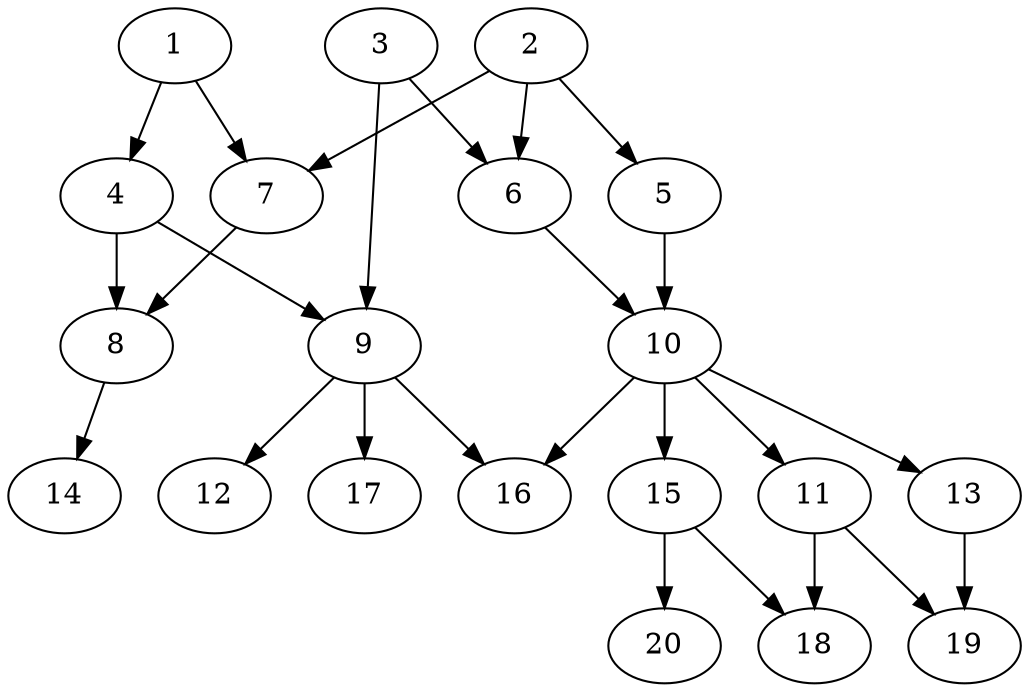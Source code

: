 // DAG automatically generated by daggen at Thu Feb 29 17:35:01 2024
// daggen-master/daggen -n 20 --fat 0.5 --density 0.5 --regular 0.5 --jump 2 --minalpha 20 --maxalpha 50 --dot -o dags/sim_6.dot 
digraph G {
  1 [size="28991029248", alpha="40.60"]
  1 -> 4 [size ="75497472"]
  1 -> 7 [size ="75497472"]
  2 [size="9118306612", alpha="45.76"]
  2 -> 5 [size ="679477248"]
  2 -> 6 [size ="679477248"]
  2 -> 7 [size ="679477248"]
  3 [size="2142894208", alpha="30.24"]
  3 -> 6 [size ="209715200"]
  3 -> 9 [size ="209715200"]
  4 [size="4652154557", alpha="27.78"]
  4 -> 8 [size ="134217728"]
  4 -> 9 [size ="134217728"]
  5 [size="15945424380", alpha="20.34"]
  5 -> 10 [size ="301989888"]
  6 [size="59307638543", alpha="38.07"]
  6 -> 10 [size ="75497472"]
  7 [size="1134554016507", alpha="25.64"]
  7 -> 8 [size ="679477248"]
  8 [size="368293445632", alpha="43.30"]
  8 -> 14 [size ="411041792"]
  9 [size="1073741824000", alpha="43.26"]
  9 -> 12 [size ="838860800"]
  9 -> 16 [size ="838860800"]
  9 -> 17 [size ="838860800"]
  10 [size="782789953388", alpha="27.43"]
  10 -> 11 [size ="679477248"]
  10 -> 13 [size ="679477248"]
  10 -> 15 [size ="679477248"]
  10 -> 16 [size ="679477248"]
  11 [size="439235498988", alpha="48.68"]
  11 -> 18 [size ="536870912"]
  11 -> 19 [size ="536870912"]
  12 [size="36504177769", alpha="32.75"]
  13 [size="134217728000", alpha="39.19"]
  13 -> 19 [size ="209715200"]
  14 [size="31779933313", alpha="41.03"]
  15 [size="549755813888", alpha="27.40"]
  15 -> 18 [size ="536870912"]
  15 -> 20 [size ="536870912"]
  16 [size="5043053156", alpha="33.53"]
  17 [size="29582345019", alpha="44.09"]
  18 [size="98275331358", alpha="44.08"]
  19 [size="141207925596", alpha="25.24"]
  20 [size="68719476736", alpha="41.25"]
}
